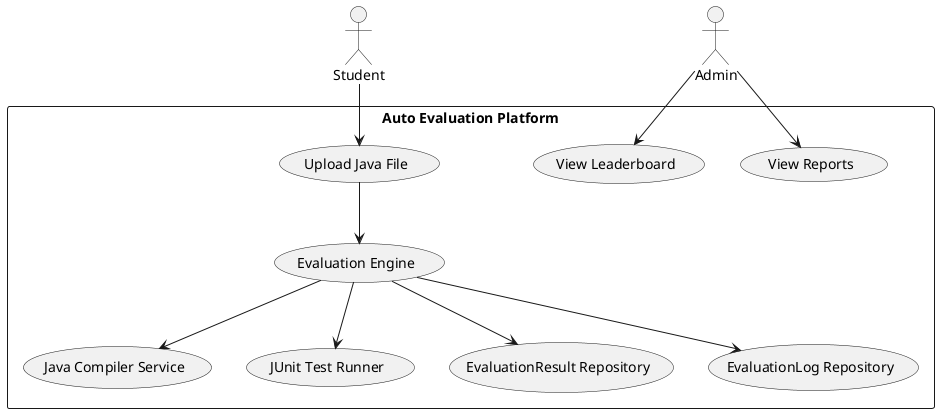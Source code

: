 @startuml
actor Student
actor Admin

rectangle "Auto Evaluation Platform" {
    Student --> (Upload Java File)
    (Upload Java File) --> (Evaluation Engine)
    (Evaluation Engine) --> (Java Compiler Service)
    (Evaluation Engine) --> (JUnit Test Runner)
    (Evaluation Engine) --> (EvaluationResult Repository)
    (Evaluation Engine) --> (EvaluationLog Repository)
    Admin --> (View Leaderboard)
    Admin --> (View Reports)
}
@enduml
